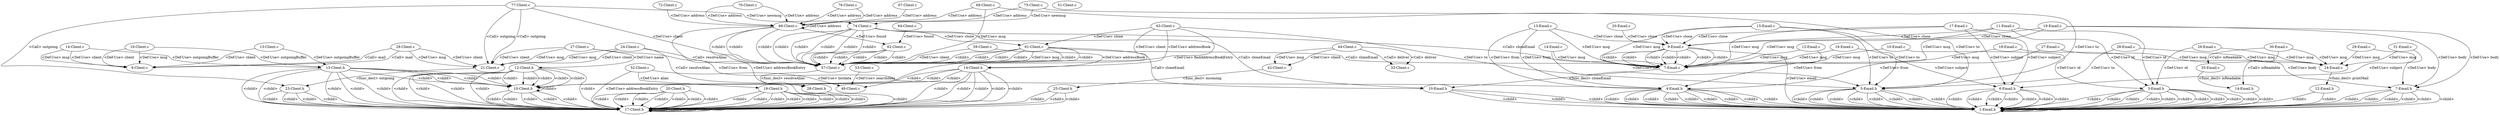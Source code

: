 digraph {
82 [label = "8-Client.c"];
83 [label = "13-Client.c"];
83 -> 82[label="<Def-Use> client"];
84 [label = "14-Client.c"];
84 -> 82[label="<Def-Use> client"];
84 -> 82[label="<Def-Use> msg"];
85 [label = "16-Client.c"];
85 -> 82[label="<Def-Use> client"];
85 -> 82[label="<Def-Use> msg"];
86 [label = "21-Client.c"];
87 [label = "24-Client.c"];
87 -> 86[label="<Def-Use> client"];
87 -> 86[label="<Def-Use> msg"];
88 [label = "27-Client.c"];
88 -> 86[label="<Def-Use> msg"];
88 -> 86[label="<Def-Use> client"];
89 [label = "28-Client.c"];
89 -> 82[label="<Call> mail"];
89 -> 86[label="<Def-Use> client"];
89 -> 86[label="<Def-Use> msg"];
90 [label = "33-Client.c"];
91 [label = "42-Client.c"];
92 [label = "44-Client.c"];
92 -> 90[label="<Call> deliver"];
92 -> 91[label="<Def-Use> client"];
92 -> 91[label="<Def-Use> msg"];
93 [label = "49-Client.c"];
94 [label = "51-Client.c"];
95 [label = "52-Client.c"];
95 -> 93[label="<Def-Use> listdata"];
96 [label = "53-Client.c"];
96 -> 93[label="<Def-Use> searchdata"];
97 [label = "57-Client.c"];
98 [label = "59-Client.c"];
98 -> 97[label="<Def-Use> client"];
99 [label = "61-Client.c"];
99 -> 97[label="<Def-Use> msg"];
99 -> 97[label="<child>"];
100 [label = "62-Client.c"];
101 [label = "63-Client.c"];
101 -> 97[label="<Def-Use> client"];
101 -> 93[label="<Def-Use> findAddressBookEntry"];
101 -> 99[label="<Def-Use> clone"];
100 -> 97[label="<child>"];
99 -> 97[label="<child>"];
102 [label = "64-Client.c"];
102 -> 100[label="<Def-Use> found"];
100 -> 97[label="<child>"];
99 -> 97[label="<child>"];
103 [label = "66-Client.c"];
103 -> 100[label="<Def-Use> found"];
103 -> 103[label="<Def-Use> address"];
103 -> 97[label="<child>"];
100 -> 97[label="<child>"];
99 -> 97[label="<child>"];
104 [label = "67-Client.c"];
104 -> 103[label="<Def-Use> address"];
105 [label = "69-Client.c"];
105 -> 97[label="<Def-Use> msg"];
105 -> 103[label="<Def-Use> address"];
106 [label = "70-Client.c"];
106 -> 103[label="<Def-Use> address"];
106 -> 103[label="<Def-Use> address"];
103 -> 97[label="<child>"];
100 -> 97[label="<child>"];
99 -> 97[label="<child>"];
107 [label = "72-Client.c"];
107 -> 103[label="<Def-Use> address"];
108 [label = "74-Client.c"];
108 -> 99[label="<Def-Use> clone"];
108 -> 97[label="<child>"];
109 [label = "75-Client.c"];
109 -> 108[label="<Def-Use> newmsg"];
109 -> 103[label="<Def-Use> address"];
108 -> 97[label="<child>"];
110 [label = "76-Client.c"];
110 -> 103[label="<Def-Use> address"];
110 -> 103[label="<Def-Use> address"];
108 -> 97[label="<child>"];
111 [label = "77-Client.c"];
111 -> 86[label="<Call> outgoing"];
111 -> 97[label="<Def-Use> client"];
111 -> 108[label="<Def-Use> newmsg"];
108 -> 97[label="<child>"];
103 -> 97[label="<child>"];
100 -> 97[label="<child>"];
108 -> 97[label="<child>"];
99 -> 97[label="<child>"];
112 [label = "10-Client.h"];
113 [label = "12-Client.h"];
113 -> 112[label="<child>"];
114 [label = "13-Client.h"];
114 -> 112[label="<child>"];
113 -> 112[label="<child>"];
115 [label = "14-Client.h"];
114 -> 112[label="<child>"];
115 -> 112[label="<child>"];
113 -> 112[label="<child>"];
114 -> 112[label="<child>"];
115 -> 112[label="<child>"];
113 -> 112[label="<child>"];
112 -> 112[label="<child>"];
114 -> 112[label="<child>"];
115 -> 112[label="<child>"];
113 -> 112[label="<child>"];
116 [label = "17-Client.h"];
117 [label = "19-Client.h"];
117 -> 116[label="<child>"];
118 [label = "20-Client.h"];
117 -> 116[label="<child>"];
118 -> 116[label="<child>"];
117 -> 116[label="<child>"];
118 -> 116[label="<child>"];
117 -> 116[label="<child>"];
116 -> 116[label="<child>"];
112 -> 116[label="<child>"];
114 -> 116[label="<child>"];
118 -> 116[label="<child>"];
115 -> 116[label="<child>"];
113 -> 116[label="<child>"];
119 [label = "23-Client.h"];
117 -> 116[label="<child>"];
119 -> 116[label="<child>"];
116 -> 116[label="<child>"];
112 -> 116[label="<child>"];
114 -> 116[label="<child>"];
118 -> 116[label="<child>"];
115 -> 116[label="<child>"];
113 -> 116[label="<child>"];
120 [label = "25-Client.h"];
117 -> 116[label="<child>"];
120 -> 116[label="<child>"];
119 -> 116[label="<child>"];
116 -> 116[label="<child>"];
112 -> 116[label="<child>"];
114 -> 116[label="<child>"];
118 -> 116[label="<child>"];
115 -> 116[label="<child>"];
113 -> 116[label="<child>"];
117 -> 116[label="<child>"];
120 -> 116[label="<child>"];
119 -> 116[label="<child>"];
116 -> 116[label="<child>"];
112 -> 116[label="<child>"];
114 -> 116[label="<child>"];
118 -> 116[label="<child>"];
115 -> 116[label="<child>"];
113 -> 116[label="<child>"];
121 [label = "28-Client.h"];
117 -> 116[label="<child>"];
120 -> 116[label="<child>"];
119 -> 116[label="<child>"];
121 -> 116[label="<child>"];
116 -> 116[label="<child>"];
112 -> 116[label="<child>"];
114 -> 116[label="<child>"];
118 -> 116[label="<child>"];
115 -> 116[label="<child>"];
113 -> 116[label="<child>"];
122 [label = "7-Email.c"];
123 [label = "9-Email.c"];
123 -> 122[label="<child>"];
124 [label = "10-Email.c"];
124 -> 122[label="<Def-Use> msg"];
125 [label = "11-Email.c"];
125 -> 123[label="<Def-Use> clone"];
125 -> 122[label="<Def-Use> msg"];
123 -> 122[label="<child>"];
126 [label = "12-Email.c"];
126 -> 122[label="<Def-Use> msg"];
127 [label = "13-Email.c"];
127 -> 123[label="<Def-Use> clone"];
127 -> 122[label="<Def-Use> msg"];
123 -> 122[label="<child>"];
128 [label = "14-Email.c"];
128 -> 122[label="<Def-Use> msg"];
129 [label = "15-Email.c"];
129 -> 123[label="<Def-Use> clone"];
129 -> 122[label="<Def-Use> msg"];
123 -> 122[label="<child>"];
130 [label = "16-Email.c"];
130 -> 122[label="<Def-Use> msg"];
131 [label = "17-Email.c"];
131 -> 123[label="<Def-Use> clone"];
131 -> 122[label="<Def-Use> msg"];
123 -> 122[label="<child>"];
132 [label = "18-Email.c"];
132 -> 122[label="<Def-Use> msg"];
133 [label = "19-Email.c"];
133 -> 123[label="<Def-Use> clone"];
133 -> 122[label="<Def-Use> msg"];
123 -> 122[label="<child>"];
134 [label = "20-Email.c"];
134 -> 123[label="<Def-Use> clone"];
123 -> 122[label="<child>"];
135 [label = "24-Email.c"];
136 [label = "26-Email.c"];
136 -> 135[label="<Def-Use> msg"];
137 [label = "27-Email.c"];
137 -> 135[label="<Def-Use> msg"];
138 [label = "28-Email.c"];
138 -> 135[label="<Def-Use> msg"];
139 [label = "29-Email.c"];
139 -> 135[label="<Def-Use> msg"];
140 [label = "30-Email.c"];
140 -> 135[label="<Def-Use> msg"];
141 [label = "31-Email.c"];
141 -> 135[label="<Def-Use> msg"];
142 [label = "35-Email.c"];
143 [label = "1-Email.h"];
144 [label = "3-Email.h"];
144 -> 143[label="<child>"];
145 [label = "4-Email.h"];
145 -> 143[label="<child>"];
144 -> 143[label="<child>"];
146 [label = "5-Email.h"];
145 -> 143[label="<child>"];
146 -> 143[label="<child>"];
144 -> 143[label="<child>"];
147 [label = "6-Email.h"];
145 -> 143[label="<child>"];
146 -> 143[label="<child>"];
144 -> 143[label="<child>"];
147 -> 143[label="<child>"];
148 [label = "7-Email.h"];
145 -> 143[label="<child>"];
146 -> 143[label="<child>"];
144 -> 143[label="<child>"];
148 -> 143[label="<child>"];
147 -> 143[label="<child>"];
145 -> 143[label="<child>"];
146 -> 143[label="<child>"];
144 -> 143[label="<child>"];
148 -> 143[label="<child>"];
147 -> 143[label="<child>"];
145 -> 143[label="<child>"];
146 -> 143[label="<child>"];
144 -> 143[label="<child>"];
148 -> 143[label="<child>"];
143 -> 143[label="<child>"];
147 -> 143[label="<child>"];
149 [label = "10-Email.h"];
145 -> 143[label="<child>"];
146 -> 143[label="<child>"];
144 -> 143[label="<child>"];
149 -> 143[label="<child>"];
148 -> 143[label="<child>"];
143 -> 143[label="<child>"];
147 -> 143[label="<child>"];
150 [label = "12-Email.h"];
150 -> 143[label="<child>"];
145 -> 143[label="<child>"];
146 -> 143[label="<child>"];
144 -> 143[label="<child>"];
149 -> 143[label="<child>"];
148 -> 143[label="<child>"];
143 -> 143[label="<child>"];
147 -> 143[label="<child>"];
151 [label = "14-Email.h"];
150 -> 143[label="<child>"];
145 -> 143[label="<child>"];
146 -> 143[label="<child>"];
151 -> 143[label="<child>"];
144 -> 143[label="<child>"];
149 -> 143[label="<child>"];
148 -> 143[label="<child>"];
143 -> 143[label="<child>"];
147 -> 143[label="<child>"];
132 -> 148[label="<Def-Use> body"];
129 -> 146[label="<Def-Use> to"];
87 -> 121[label="<Call> resolveAlias"];
87 -> 97[label="<Call> resolveAlias"];
99 -> 122[label="<Call> cloneEmail"];
99 -> 149[label="<Call> cloneEmail"];
138 -> 146[label="<Def-Use> to"];
101 -> 115[label="<Def-Use> addressBook"];
133 -> 148[label="<Def-Use> body"];
127 -> 145[label="<Def-Use> from"];
133 -> 148[label="<Def-Use> body"];
95 -> 116[label="<Def-Use> addressBookEntry"];
124 -> 144[label="<Def-Use> id"];
137 -> 145[label="<Def-Use> from"];
141 -> 148[label="<Def-Use> body"];
103 -> 116[label="<Def-Use> addressBookEntry"];
98 -> 115[label="<Def-Use> addressBook"];
127 -> 145[label="<Def-Use> from"];
108 -> 122[label="<Call> cloneEmail"];
108 -> 149[label="<Call> cloneEmail"];
101 -> 146[label="<Def-Use> to"];
139 -> 147[label="<Def-Use> subject"];
109 -> 146[label="<Def-Use> to"];
130 -> 147[label="<Def-Use> subject"];
131 -> 147[label="<Def-Use> subject"];
131 -> 147[label="<Def-Use> subject"];
83 -> 114[label="<Def-Use> outgoingBuffer"];
92 -> 90[label="<Call> deliver"];
140 -> 151[label="<Call> isReadable"];
140 -> 142[label="<Call> isReadable"];
111 -> 119[label="<Call> outgoing"];
111 -> 86[label="<Call> outgoing"];
95 -> 117[label="<Def-Use> alias"];
136 -> 144[label="<Def-Use> id"];
89 -> 82[label="<Call> mail"];
88 -> 113[label="<Def-Use> name"];
85 -> 114[label="<Def-Use> outgoingBuffer"];
126 -> 145[label="<Def-Use> from"];
105 -> 146[label="<Def-Use> to"];
84 -> 114[label="<Def-Use> outgoingBuffer"];
125 -> 144[label="<Def-Use> id"];
128 -> 146[label="<Def-Use> to"];
88 -> 145[label="<Def-Use> from"];
125 -> 144[label="<Def-Use> id"];
123 -> 143[label="<Def-Use> email"];
129 -> 146[label="<Def-Use> to"];
97 -> 121[label="<func_decl> resolveAlias"];
86 -> 119[label="<func_decl> outgoing"];
91 -> 120[label="<func_decl> incoming"];
135 -> 150[label="<func_decl> printMail"];
122 -> 149[label="<func_decl> cloneEmail"];
142 -> 151[label="<func_decl> isReadable"];
}